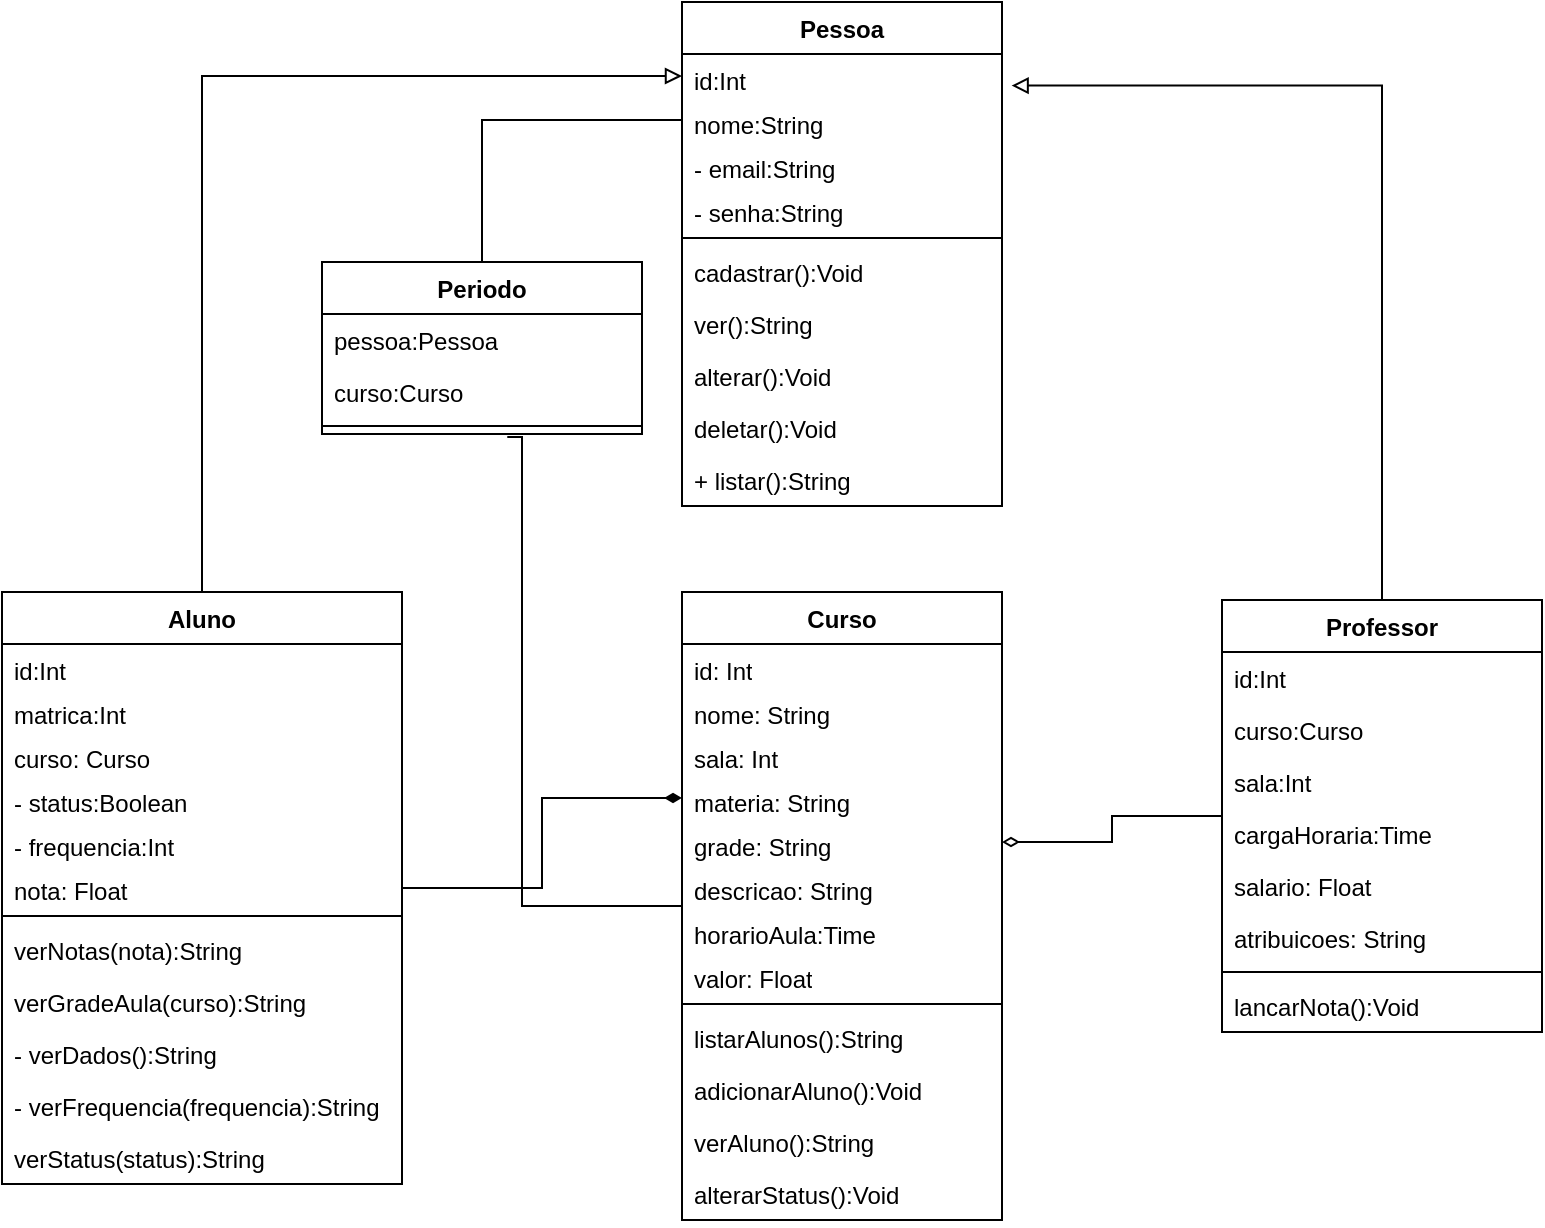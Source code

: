 <mxfile version="24.8.6">
  <diagram name="Página-1" id="T5ImScftiv7N5GhErRnT">
    <mxGraphModel dx="714" dy="1957" grid="1" gridSize="10" guides="1" tooltips="1" connect="1" arrows="1" fold="1" page="1" pageScale="1" pageWidth="827" pageHeight="1169" math="0" shadow="0">
      <root>
        <mxCell id="0" />
        <mxCell id="1" parent="0" />
        <mxCell id="ZdM75AfV_qp17DFTSeqH-31" style="edgeStyle=orthogonalEdgeStyle;rounded=0;orthogonalLoop=1;jettySize=auto;html=1;entryX=0;entryY=0.5;entryDx=0;entryDy=0;endArrow=diamondThin;endFill=1;" parent="1" source="ZdM75AfV_qp17DFTSeqH-1" target="ZdM75AfV_qp17DFTSeqH-26" edge="1">
          <mxGeometry relative="1" as="geometry" />
        </mxCell>
        <mxCell id="ZdM75AfV_qp17DFTSeqH-42" style="edgeStyle=orthogonalEdgeStyle;rounded=0;orthogonalLoop=1;jettySize=auto;html=1;entryX=0;entryY=0.5;entryDx=0;entryDy=0;endArrow=block;endFill=0;" parent="1" source="ZdM75AfV_qp17DFTSeqH-1" target="ZdM75AfV_qp17DFTSeqH-38" edge="1">
          <mxGeometry relative="1" as="geometry" />
        </mxCell>
        <mxCell id="ZdM75AfV_qp17DFTSeqH-1" value="Aluno" style="swimlane;fontStyle=1;align=center;verticalAlign=top;childLayout=stackLayout;horizontal=1;startSize=26;horizontalStack=0;resizeParent=1;resizeParentMax=0;resizeLast=0;collapsible=1;marginBottom=0;whiteSpace=wrap;html=1;" parent="1" vertex="1">
          <mxGeometry x="60" y="55" width="200" height="296" as="geometry" />
        </mxCell>
        <mxCell id="ZdM75AfV_qp17DFTSeqH-5" value="id:Int" style="text;strokeColor=none;fillColor=none;align=left;verticalAlign=top;spacingLeft=4;spacingRight=4;overflow=hidden;rotatable=0;points=[[0,0.5],[1,0.5]];portConstraint=eastwest;whiteSpace=wrap;html=1;" parent="ZdM75AfV_qp17DFTSeqH-1" vertex="1">
          <mxGeometry y="26" width="200" height="22" as="geometry" />
        </mxCell>
        <mxCell id="ZdM75AfV_qp17DFTSeqH-6" value="matrica:Int" style="text;strokeColor=none;fillColor=none;align=left;verticalAlign=top;spacingLeft=4;spacingRight=4;overflow=hidden;rotatable=0;points=[[0,0.5],[1,0.5]];portConstraint=eastwest;whiteSpace=wrap;html=1;" parent="ZdM75AfV_qp17DFTSeqH-1" vertex="1">
          <mxGeometry y="48" width="200" height="22" as="geometry" />
        </mxCell>
        <mxCell id="ZdM75AfV_qp17DFTSeqH-7" value="curso: Curso" style="text;strokeColor=none;fillColor=none;align=left;verticalAlign=top;spacingLeft=4;spacingRight=4;overflow=hidden;rotatable=0;points=[[0,0.5],[1,0.5]];portConstraint=eastwest;whiteSpace=wrap;html=1;" parent="ZdM75AfV_qp17DFTSeqH-1" vertex="1">
          <mxGeometry y="70" width="200" height="22" as="geometry" />
        </mxCell>
        <mxCell id="ZdM75AfV_qp17DFTSeqH-54" value="- status:Boolean" style="text;strokeColor=none;fillColor=none;align=left;verticalAlign=top;spacingLeft=4;spacingRight=4;overflow=hidden;rotatable=0;points=[[0,0.5],[1,0.5]];portConstraint=eastwest;whiteSpace=wrap;html=1;" parent="ZdM75AfV_qp17DFTSeqH-1" vertex="1">
          <mxGeometry y="92" width="200" height="22" as="geometry" />
        </mxCell>
        <mxCell id="ZdM75AfV_qp17DFTSeqH-57" value="- frequencia:Int" style="text;strokeColor=none;fillColor=none;align=left;verticalAlign=top;spacingLeft=4;spacingRight=4;overflow=hidden;rotatable=0;points=[[0,0.5],[1,0.5]];portConstraint=eastwest;whiteSpace=wrap;html=1;" parent="ZdM75AfV_qp17DFTSeqH-1" vertex="1">
          <mxGeometry y="114" width="200" height="22" as="geometry" />
        </mxCell>
        <mxCell id="ZdM75AfV_qp17DFTSeqH-59" value="nota: Float" style="text;strokeColor=none;fillColor=none;align=left;verticalAlign=top;spacingLeft=4;spacingRight=4;overflow=hidden;rotatable=0;points=[[0,0.5],[1,0.5]];portConstraint=eastwest;whiteSpace=wrap;html=1;" parent="ZdM75AfV_qp17DFTSeqH-1" vertex="1">
          <mxGeometry y="136" width="200" height="22" as="geometry" />
        </mxCell>
        <mxCell id="ZdM75AfV_qp17DFTSeqH-3" value="" style="line;strokeWidth=1;fillColor=none;align=left;verticalAlign=middle;spacingTop=-1;spacingLeft=3;spacingRight=3;rotatable=0;labelPosition=right;points=[];portConstraint=eastwest;strokeColor=inherit;" parent="ZdM75AfV_qp17DFTSeqH-1" vertex="1">
          <mxGeometry y="158" width="200" height="8" as="geometry" />
        </mxCell>
        <mxCell id="ZdM75AfV_qp17DFTSeqH-4" value="verNotas(nota):String" style="text;strokeColor=none;fillColor=none;align=left;verticalAlign=top;spacingLeft=4;spacingRight=4;overflow=hidden;rotatable=0;points=[[0,0.5],[1,0.5]];portConstraint=eastwest;whiteSpace=wrap;html=1;" parent="ZdM75AfV_qp17DFTSeqH-1" vertex="1">
          <mxGeometry y="166" width="200" height="26" as="geometry" />
        </mxCell>
        <mxCell id="ZdM75AfV_qp17DFTSeqH-53" value="verGradeAula(curso):String" style="text;strokeColor=none;fillColor=none;align=left;verticalAlign=top;spacingLeft=4;spacingRight=4;overflow=hidden;rotatable=0;points=[[0,0.5],[1,0.5]];portConstraint=eastwest;whiteSpace=wrap;html=1;" parent="ZdM75AfV_qp17DFTSeqH-1" vertex="1">
          <mxGeometry y="192" width="200" height="26" as="geometry" />
        </mxCell>
        <mxCell id="ZdM75AfV_qp17DFTSeqH-55" value="- verDados():String" style="text;strokeColor=none;fillColor=none;align=left;verticalAlign=top;spacingLeft=4;spacingRight=4;overflow=hidden;rotatable=0;points=[[0,0.5],[1,0.5]];portConstraint=eastwest;whiteSpace=wrap;html=1;" parent="ZdM75AfV_qp17DFTSeqH-1" vertex="1">
          <mxGeometry y="218" width="200" height="26" as="geometry" />
        </mxCell>
        <mxCell id="ZdM75AfV_qp17DFTSeqH-56" value="- verFrequencia(frequencia):String" style="text;strokeColor=none;fillColor=none;align=left;verticalAlign=top;spacingLeft=4;spacingRight=4;overflow=hidden;rotatable=0;points=[[0,0.5],[1,0.5]];portConstraint=eastwest;whiteSpace=wrap;html=1;" parent="ZdM75AfV_qp17DFTSeqH-1" vertex="1">
          <mxGeometry y="244" width="200" height="26" as="geometry" />
        </mxCell>
        <mxCell id="ZdM75AfV_qp17DFTSeqH-58" value="verStatus(status):String" style="text;strokeColor=none;fillColor=none;align=left;verticalAlign=top;spacingLeft=4;spacingRight=4;overflow=hidden;rotatable=0;points=[[0,0.5],[1,0.5]];portConstraint=eastwest;whiteSpace=wrap;html=1;" parent="ZdM75AfV_qp17DFTSeqH-1" vertex="1">
          <mxGeometry y="270" width="200" height="26" as="geometry" />
        </mxCell>
        <mxCell id="ZdM75AfV_qp17DFTSeqH-32" style="edgeStyle=orthogonalEdgeStyle;rounded=0;orthogonalLoop=1;jettySize=auto;html=1;entryX=1;entryY=0.5;entryDx=0;entryDy=0;endArrow=diamondThin;endFill=0;startArrow=none;startFill=0;" parent="1" source="ZdM75AfV_qp17DFTSeqH-10" target="ZdM75AfV_qp17DFTSeqH-28" edge="1">
          <mxGeometry relative="1" as="geometry" />
        </mxCell>
        <mxCell id="ZdM75AfV_qp17DFTSeqH-10" value="Professor" style="swimlane;fontStyle=1;align=center;verticalAlign=top;childLayout=stackLayout;horizontal=1;startSize=26;horizontalStack=0;resizeParent=1;resizeParentMax=0;resizeLast=0;collapsible=1;marginBottom=0;whiteSpace=wrap;html=1;" parent="1" vertex="1">
          <mxGeometry x="670" y="59" width="160" height="216" as="geometry" />
        </mxCell>
        <mxCell id="ZdM75AfV_qp17DFTSeqH-11" value="id:Int" style="text;strokeColor=none;fillColor=none;align=left;verticalAlign=top;spacingLeft=4;spacingRight=4;overflow=hidden;rotatable=0;points=[[0,0.5],[1,0.5]];portConstraint=eastwest;whiteSpace=wrap;html=1;" parent="ZdM75AfV_qp17DFTSeqH-10" vertex="1">
          <mxGeometry y="26" width="160" height="26" as="geometry" />
        </mxCell>
        <mxCell id="ZdM75AfV_qp17DFTSeqH-15" value="curso:Curso" style="text;strokeColor=none;fillColor=none;align=left;verticalAlign=top;spacingLeft=4;spacingRight=4;overflow=hidden;rotatable=0;points=[[0,0.5],[1,0.5]];portConstraint=eastwest;whiteSpace=wrap;html=1;" parent="ZdM75AfV_qp17DFTSeqH-10" vertex="1">
          <mxGeometry y="52" width="160" height="26" as="geometry" />
        </mxCell>
        <mxCell id="ZdM75AfV_qp17DFTSeqH-16" value="sala:Int" style="text;strokeColor=none;fillColor=none;align=left;verticalAlign=top;spacingLeft=4;spacingRight=4;overflow=hidden;rotatable=0;points=[[0,0.5],[1,0.5]];portConstraint=eastwest;whiteSpace=wrap;html=1;" parent="ZdM75AfV_qp17DFTSeqH-10" vertex="1">
          <mxGeometry y="78" width="160" height="26" as="geometry" />
        </mxCell>
        <mxCell id="ZdM75AfV_qp17DFTSeqH-17" value="cargaHoraria:Time" style="text;strokeColor=none;fillColor=none;align=left;verticalAlign=top;spacingLeft=4;spacingRight=4;overflow=hidden;rotatable=0;points=[[0,0.5],[1,0.5]];portConstraint=eastwest;whiteSpace=wrap;html=1;" parent="ZdM75AfV_qp17DFTSeqH-10" vertex="1">
          <mxGeometry y="104" width="160" height="26" as="geometry" />
        </mxCell>
        <mxCell id="ZdM75AfV_qp17DFTSeqH-18" value="salario: Float" style="text;strokeColor=none;fillColor=none;align=left;verticalAlign=top;spacingLeft=4;spacingRight=4;overflow=hidden;rotatable=0;points=[[0,0.5],[1,0.5]];portConstraint=eastwest;whiteSpace=wrap;html=1;" parent="ZdM75AfV_qp17DFTSeqH-10" vertex="1">
          <mxGeometry y="130" width="160" height="26" as="geometry" />
        </mxCell>
        <mxCell id="ZdM75AfV_qp17DFTSeqH-19" value="atribuicoes: String" style="text;strokeColor=none;fillColor=none;align=left;verticalAlign=top;spacingLeft=4;spacingRight=4;overflow=hidden;rotatable=0;points=[[0,0.5],[1,0.5]];portConstraint=eastwest;whiteSpace=wrap;html=1;" parent="ZdM75AfV_qp17DFTSeqH-10" vertex="1">
          <mxGeometry y="156" width="160" height="26" as="geometry" />
        </mxCell>
        <mxCell id="ZdM75AfV_qp17DFTSeqH-12" value="" style="line;strokeWidth=1;fillColor=none;align=left;verticalAlign=middle;spacingTop=-1;spacingLeft=3;spacingRight=3;rotatable=0;labelPosition=right;points=[];portConstraint=eastwest;strokeColor=inherit;" parent="ZdM75AfV_qp17DFTSeqH-10" vertex="1">
          <mxGeometry y="182" width="160" height="8" as="geometry" />
        </mxCell>
        <mxCell id="ZdM75AfV_qp17DFTSeqH-13" value="lancarNota():Void" style="text;strokeColor=none;fillColor=none;align=left;verticalAlign=top;spacingLeft=4;spacingRight=4;overflow=hidden;rotatable=0;points=[[0,0.5],[1,0.5]];portConstraint=eastwest;whiteSpace=wrap;html=1;" parent="ZdM75AfV_qp17DFTSeqH-10" vertex="1">
          <mxGeometry y="190" width="160" height="26" as="geometry" />
        </mxCell>
        <mxCell id="ZdM75AfV_qp17DFTSeqH-21" value="Curso" style="swimlane;fontStyle=1;align=center;verticalAlign=top;childLayout=stackLayout;horizontal=1;startSize=26;horizontalStack=0;resizeParent=1;resizeParentMax=0;resizeLast=0;collapsible=1;marginBottom=0;whiteSpace=wrap;html=1;" parent="1" vertex="1">
          <mxGeometry x="400" y="55" width="160" height="314" as="geometry" />
        </mxCell>
        <mxCell id="ZdM75AfV_qp17DFTSeqH-22" value="id: Int" style="text;strokeColor=none;fillColor=none;align=left;verticalAlign=top;spacingLeft=4;spacingRight=4;overflow=hidden;rotatable=0;points=[[0,0.5],[1,0.5]];portConstraint=eastwest;whiteSpace=wrap;html=1;" parent="ZdM75AfV_qp17DFTSeqH-21" vertex="1">
          <mxGeometry y="26" width="160" height="22" as="geometry" />
        </mxCell>
        <mxCell id="ZdM75AfV_qp17DFTSeqH-25" value="nome: String" style="text;strokeColor=none;fillColor=none;align=left;verticalAlign=top;spacingLeft=4;spacingRight=4;overflow=hidden;rotatable=0;points=[[0,0.5],[1,0.5]];portConstraint=eastwest;whiteSpace=wrap;html=1;" parent="ZdM75AfV_qp17DFTSeqH-21" vertex="1">
          <mxGeometry y="48" width="160" height="22" as="geometry" />
        </mxCell>
        <mxCell id="ZdM75AfV_qp17DFTSeqH-27" value="sala: Int" style="text;strokeColor=none;fillColor=none;align=left;verticalAlign=top;spacingLeft=4;spacingRight=4;overflow=hidden;rotatable=0;points=[[0,0.5],[1,0.5]];portConstraint=eastwest;whiteSpace=wrap;html=1;" parent="ZdM75AfV_qp17DFTSeqH-21" vertex="1">
          <mxGeometry y="70" width="160" height="22" as="geometry" />
        </mxCell>
        <mxCell id="ZdM75AfV_qp17DFTSeqH-26" value="materia: String" style="text;strokeColor=none;fillColor=none;align=left;verticalAlign=top;spacingLeft=4;spacingRight=4;overflow=hidden;rotatable=0;points=[[0,0.5],[1,0.5]];portConstraint=eastwest;whiteSpace=wrap;html=1;" parent="ZdM75AfV_qp17DFTSeqH-21" vertex="1">
          <mxGeometry y="92" width="160" height="22" as="geometry" />
        </mxCell>
        <mxCell id="ZdM75AfV_qp17DFTSeqH-28" value="grade: String" style="text;strokeColor=none;fillColor=none;align=left;verticalAlign=top;spacingLeft=4;spacingRight=4;overflow=hidden;rotatable=0;points=[[0,0.5],[1,0.5]];portConstraint=eastwest;whiteSpace=wrap;html=1;" parent="ZdM75AfV_qp17DFTSeqH-21" vertex="1">
          <mxGeometry y="114" width="160" height="22" as="geometry" />
        </mxCell>
        <mxCell id="ZdM75AfV_qp17DFTSeqH-29" value="descricao: String" style="text;strokeColor=none;fillColor=none;align=left;verticalAlign=top;spacingLeft=4;spacingRight=4;overflow=hidden;rotatable=0;points=[[0,0.5],[1,0.5]];portConstraint=eastwest;whiteSpace=wrap;html=1;" parent="ZdM75AfV_qp17DFTSeqH-21" vertex="1">
          <mxGeometry y="136" width="160" height="22" as="geometry" />
        </mxCell>
        <mxCell id="ZdM75AfV_qp17DFTSeqH-60" value="horarioAula:Time" style="text;strokeColor=none;fillColor=none;align=left;verticalAlign=top;spacingLeft=4;spacingRight=4;overflow=hidden;rotatable=0;points=[[0,0.5],[1,0.5]];portConstraint=eastwest;whiteSpace=wrap;html=1;" parent="ZdM75AfV_qp17DFTSeqH-21" vertex="1">
          <mxGeometry y="158" width="160" height="22" as="geometry" />
        </mxCell>
        <mxCell id="ZdM75AfV_qp17DFTSeqH-30" value="valor: Float" style="text;strokeColor=none;fillColor=none;align=left;verticalAlign=top;spacingLeft=4;spacingRight=4;overflow=hidden;rotatable=0;points=[[0,0.5],[1,0.5]];portConstraint=eastwest;whiteSpace=wrap;html=1;" parent="ZdM75AfV_qp17DFTSeqH-21" vertex="1">
          <mxGeometry y="180" width="160" height="22" as="geometry" />
        </mxCell>
        <mxCell id="ZdM75AfV_qp17DFTSeqH-23" value="" style="line;strokeWidth=1;fillColor=none;align=left;verticalAlign=middle;spacingTop=-1;spacingLeft=3;spacingRight=3;rotatable=0;labelPosition=right;points=[];portConstraint=eastwest;strokeColor=inherit;" parent="ZdM75AfV_qp17DFTSeqH-21" vertex="1">
          <mxGeometry y="202" width="160" height="8" as="geometry" />
        </mxCell>
        <mxCell id="ZdM75AfV_qp17DFTSeqH-24" value="listarAlunos():String" style="text;strokeColor=none;fillColor=none;align=left;verticalAlign=top;spacingLeft=4;spacingRight=4;overflow=hidden;rotatable=0;points=[[0,0.5],[1,0.5]];portConstraint=eastwest;whiteSpace=wrap;html=1;" parent="ZdM75AfV_qp17DFTSeqH-21" vertex="1">
          <mxGeometry y="210" width="160" height="26" as="geometry" />
        </mxCell>
        <mxCell id="ZdM75AfV_qp17DFTSeqH-61" value="adicionarAluno():Void" style="text;strokeColor=none;fillColor=none;align=left;verticalAlign=top;spacingLeft=4;spacingRight=4;overflow=hidden;rotatable=0;points=[[0,0.5],[1,0.5]];portConstraint=eastwest;whiteSpace=wrap;html=1;" parent="ZdM75AfV_qp17DFTSeqH-21" vertex="1">
          <mxGeometry y="236" width="160" height="26" as="geometry" />
        </mxCell>
        <mxCell id="ZdM75AfV_qp17DFTSeqH-62" value="verAluno():String" style="text;strokeColor=none;fillColor=none;align=left;verticalAlign=top;spacingLeft=4;spacingRight=4;overflow=hidden;rotatable=0;points=[[0,0.5],[1,0.5]];portConstraint=eastwest;whiteSpace=wrap;html=1;" parent="ZdM75AfV_qp17DFTSeqH-21" vertex="1">
          <mxGeometry y="262" width="160" height="26" as="geometry" />
        </mxCell>
        <mxCell id="ZdM75AfV_qp17DFTSeqH-63" value="alterarStatus():Void" style="text;strokeColor=none;fillColor=none;align=left;verticalAlign=top;spacingLeft=4;spacingRight=4;overflow=hidden;rotatable=0;points=[[0,0.5],[1,0.5]];portConstraint=eastwest;whiteSpace=wrap;html=1;" parent="ZdM75AfV_qp17DFTSeqH-21" vertex="1">
          <mxGeometry y="288" width="160" height="26" as="geometry" />
        </mxCell>
        <mxCell id="ZdM75AfV_qp17DFTSeqH-37" value="Pessoa" style="swimlane;fontStyle=1;align=center;verticalAlign=top;childLayout=stackLayout;horizontal=1;startSize=26;horizontalStack=0;resizeParent=1;resizeParentMax=0;resizeLast=0;collapsible=1;marginBottom=0;whiteSpace=wrap;html=1;" parent="1" vertex="1">
          <mxGeometry x="400" y="-240" width="160" height="252" as="geometry" />
        </mxCell>
        <mxCell id="ZdM75AfV_qp17DFTSeqH-38" value="id:Int" style="text;strokeColor=none;fillColor=none;align=left;verticalAlign=top;spacingLeft=4;spacingRight=4;overflow=hidden;rotatable=0;points=[[0,0.5],[1,0.5]];portConstraint=eastwest;whiteSpace=wrap;html=1;" parent="ZdM75AfV_qp17DFTSeqH-37" vertex="1">
          <mxGeometry y="26" width="160" height="22" as="geometry" />
        </mxCell>
        <mxCell id="ZdM75AfV_qp17DFTSeqH-41" value="nome:String" style="text;strokeColor=none;fillColor=none;align=left;verticalAlign=top;spacingLeft=4;spacingRight=4;overflow=hidden;rotatable=0;points=[[0,0.5],[1,0.5]];portConstraint=eastwest;whiteSpace=wrap;html=1;" parent="ZdM75AfV_qp17DFTSeqH-37" vertex="1">
          <mxGeometry y="48" width="160" height="22" as="geometry" />
        </mxCell>
        <mxCell id="ZdM75AfV_qp17DFTSeqH-51" value="- email:String" style="text;strokeColor=none;fillColor=none;align=left;verticalAlign=top;spacingLeft=4;spacingRight=4;overflow=hidden;rotatable=0;points=[[0,0.5],[1,0.5]];portConstraint=eastwest;whiteSpace=wrap;html=1;" parent="ZdM75AfV_qp17DFTSeqH-37" vertex="1">
          <mxGeometry y="70" width="160" height="22" as="geometry" />
        </mxCell>
        <mxCell id="ZdM75AfV_qp17DFTSeqH-52" value="- senha:String" style="text;strokeColor=none;fillColor=none;align=left;verticalAlign=top;spacingLeft=4;spacingRight=4;overflow=hidden;rotatable=0;points=[[0,0.5],[1,0.5]];portConstraint=eastwest;whiteSpace=wrap;html=1;" parent="ZdM75AfV_qp17DFTSeqH-37" vertex="1">
          <mxGeometry y="92" width="160" height="22" as="geometry" />
        </mxCell>
        <mxCell id="ZdM75AfV_qp17DFTSeqH-39" value="" style="line;strokeWidth=1;fillColor=none;align=left;verticalAlign=middle;spacingTop=-1;spacingLeft=3;spacingRight=3;rotatable=0;labelPosition=right;points=[];portConstraint=eastwest;strokeColor=inherit;" parent="ZdM75AfV_qp17DFTSeqH-37" vertex="1">
          <mxGeometry y="114" width="160" height="8" as="geometry" />
        </mxCell>
        <mxCell id="ZdM75AfV_qp17DFTSeqH-40" value="cadastrar():Void" style="text;strokeColor=none;fillColor=none;align=left;verticalAlign=top;spacingLeft=4;spacingRight=4;overflow=hidden;rotatable=0;points=[[0,0.5],[1,0.5]];portConstraint=eastwest;whiteSpace=wrap;html=1;" parent="ZdM75AfV_qp17DFTSeqH-37" vertex="1">
          <mxGeometry y="122" width="160" height="26" as="geometry" />
        </mxCell>
        <mxCell id="ZdM75AfV_qp17DFTSeqH-45" value="ver():String" style="text;strokeColor=none;fillColor=none;align=left;verticalAlign=top;spacingLeft=4;spacingRight=4;overflow=hidden;rotatable=0;points=[[0,0.5],[1,0.5]];portConstraint=eastwest;whiteSpace=wrap;html=1;" parent="ZdM75AfV_qp17DFTSeqH-37" vertex="1">
          <mxGeometry y="148" width="160" height="26" as="geometry" />
        </mxCell>
        <mxCell id="ZdM75AfV_qp17DFTSeqH-48" value="alterar():Void" style="text;strokeColor=none;fillColor=none;align=left;verticalAlign=top;spacingLeft=4;spacingRight=4;overflow=hidden;rotatable=0;points=[[0,0.5],[1,0.5]];portConstraint=eastwest;whiteSpace=wrap;html=1;" parent="ZdM75AfV_qp17DFTSeqH-37" vertex="1">
          <mxGeometry y="174" width="160" height="26" as="geometry" />
        </mxCell>
        <mxCell id="ZdM75AfV_qp17DFTSeqH-49" value="deletar():Void" style="text;strokeColor=none;fillColor=none;align=left;verticalAlign=top;spacingLeft=4;spacingRight=4;overflow=hidden;rotatable=0;points=[[0,0.5],[1,0.5]];portConstraint=eastwest;whiteSpace=wrap;html=1;" parent="ZdM75AfV_qp17DFTSeqH-37" vertex="1">
          <mxGeometry y="200" width="160" height="26" as="geometry" />
        </mxCell>
        <mxCell id="ZdM75AfV_qp17DFTSeqH-50" value="+ listar():String" style="text;strokeColor=none;fillColor=none;align=left;verticalAlign=top;spacingLeft=4;spacingRight=4;overflow=hidden;rotatable=0;points=[[0,0.5],[1,0.5]];portConstraint=eastwest;whiteSpace=wrap;html=1;" parent="ZdM75AfV_qp17DFTSeqH-37" vertex="1">
          <mxGeometry y="226" width="160" height="26" as="geometry" />
        </mxCell>
        <mxCell id="ZdM75AfV_qp17DFTSeqH-43" style="edgeStyle=orthogonalEdgeStyle;rounded=0;orthogonalLoop=1;jettySize=auto;html=1;entryX=1.03;entryY=-0.282;entryDx=0;entryDy=0;entryPerimeter=0;endArrow=block;endFill=0;" parent="1" source="ZdM75AfV_qp17DFTSeqH-10" target="ZdM75AfV_qp17DFTSeqH-41" edge="1">
          <mxGeometry relative="1" as="geometry" />
        </mxCell>
        <mxCell id="ZdM75AfV_qp17DFTSeqH-74" style="edgeStyle=orthogonalEdgeStyle;rounded=0;orthogonalLoop=1;jettySize=auto;html=1;endArrow=none;endFill=0;" parent="1" source="ZdM75AfV_qp17DFTSeqH-67" target="ZdM75AfV_qp17DFTSeqH-41" edge="1">
          <mxGeometry relative="1" as="geometry" />
        </mxCell>
        <mxCell id="ZdM75AfV_qp17DFTSeqH-67" value="Periodo" style="swimlane;fontStyle=1;align=center;verticalAlign=top;childLayout=stackLayout;horizontal=1;startSize=26;horizontalStack=0;resizeParent=1;resizeParentMax=0;resizeLast=0;collapsible=1;marginBottom=0;whiteSpace=wrap;html=1;" parent="1" vertex="1">
          <mxGeometry x="220" y="-110" width="160" height="86" as="geometry" />
        </mxCell>
        <mxCell id="ZdM75AfV_qp17DFTSeqH-68" value="pessoa:Pessoa" style="text;strokeColor=none;fillColor=none;align=left;verticalAlign=top;spacingLeft=4;spacingRight=4;overflow=hidden;rotatable=0;points=[[0,0.5],[1,0.5]];portConstraint=eastwest;whiteSpace=wrap;html=1;" parent="ZdM75AfV_qp17DFTSeqH-67" vertex="1">
          <mxGeometry y="26" width="160" height="26" as="geometry" />
        </mxCell>
        <mxCell id="ZdM75AfV_qp17DFTSeqH-71" value="curso:Curso" style="text;strokeColor=none;fillColor=none;align=left;verticalAlign=top;spacingLeft=4;spacingRight=4;overflow=hidden;rotatable=0;points=[[0,0.5],[1,0.5]];portConstraint=eastwest;whiteSpace=wrap;html=1;" parent="ZdM75AfV_qp17DFTSeqH-67" vertex="1">
          <mxGeometry y="52" width="160" height="26" as="geometry" />
        </mxCell>
        <mxCell id="ZdM75AfV_qp17DFTSeqH-69" value="" style="line;strokeWidth=1;fillColor=none;align=left;verticalAlign=middle;spacingTop=-1;spacingLeft=3;spacingRight=3;rotatable=0;labelPosition=right;points=[];portConstraint=eastwest;strokeColor=inherit;" parent="ZdM75AfV_qp17DFTSeqH-67" vertex="1">
          <mxGeometry y="78" width="160" height="8" as="geometry" />
        </mxCell>
        <mxCell id="ZdM75AfV_qp17DFTSeqH-73" style="edgeStyle=orthogonalEdgeStyle;rounded=0;orthogonalLoop=1;jettySize=auto;html=1;entryX=0.579;entryY=1.183;entryDx=0;entryDy=0;entryPerimeter=0;endArrow=none;endFill=0;" parent="1" source="ZdM75AfV_qp17DFTSeqH-21" target="ZdM75AfV_qp17DFTSeqH-69" edge="1">
          <mxGeometry relative="1" as="geometry">
            <Array as="points">
              <mxPoint x="320" y="212" />
              <mxPoint x="320" y="-22" />
            </Array>
          </mxGeometry>
        </mxCell>
      </root>
    </mxGraphModel>
  </diagram>
</mxfile>
